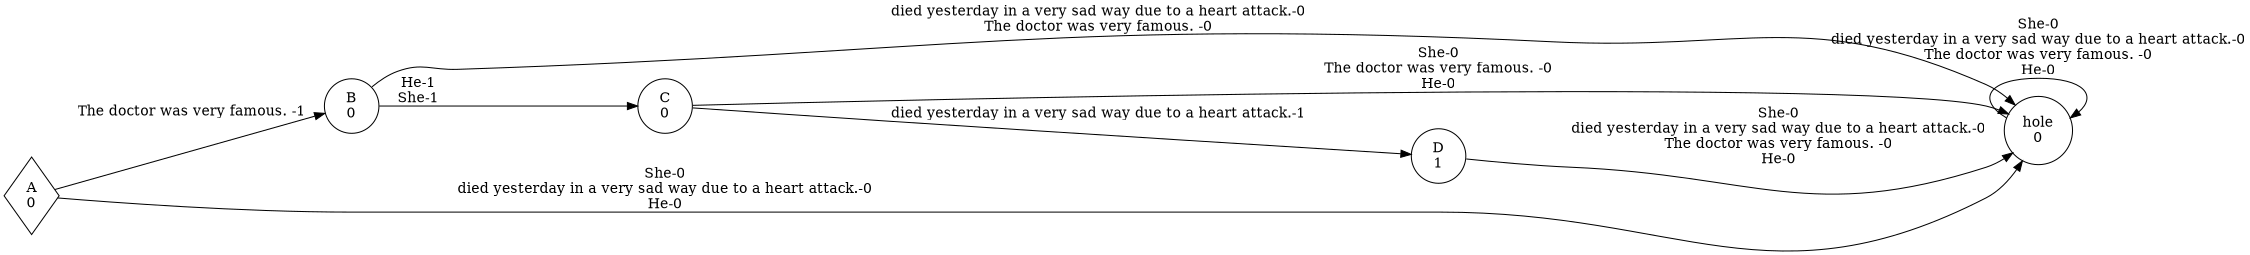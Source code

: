 digraph weighted_automaton {
	margin=0 rankdir=LR size=15
	node [shape=circle]
	A [label="A
0" shape=diamond]
	A -> B [label="The doctor was very famous. -1"]
	A -> hole [label="She-0
died yesterday in a very sad way due to a heart attack.-0
He-0"]
	B [label="B
0"]
	B -> C [label="He-1
She-1"]
	B -> hole [label="died yesterday in a very sad way due to a heart attack.-0
The doctor was very famous. -0"]
	C [label="C
0"]
	C -> D [label="died yesterday in a very sad way due to a heart attack.-1"]
	C -> hole [label="She-0
The doctor was very famous. -0
He-0"]
	D [label="D
1"]
	D -> hole [label="She-0
died yesterday in a very sad way due to a heart attack.-0
The doctor was very famous. -0
He-0"]
	hole [label="hole
0"]
	hole -> hole [label="She-0
died yesterday in a very sad way due to a heart attack.-0
The doctor was very famous. -0
He-0"]
}
